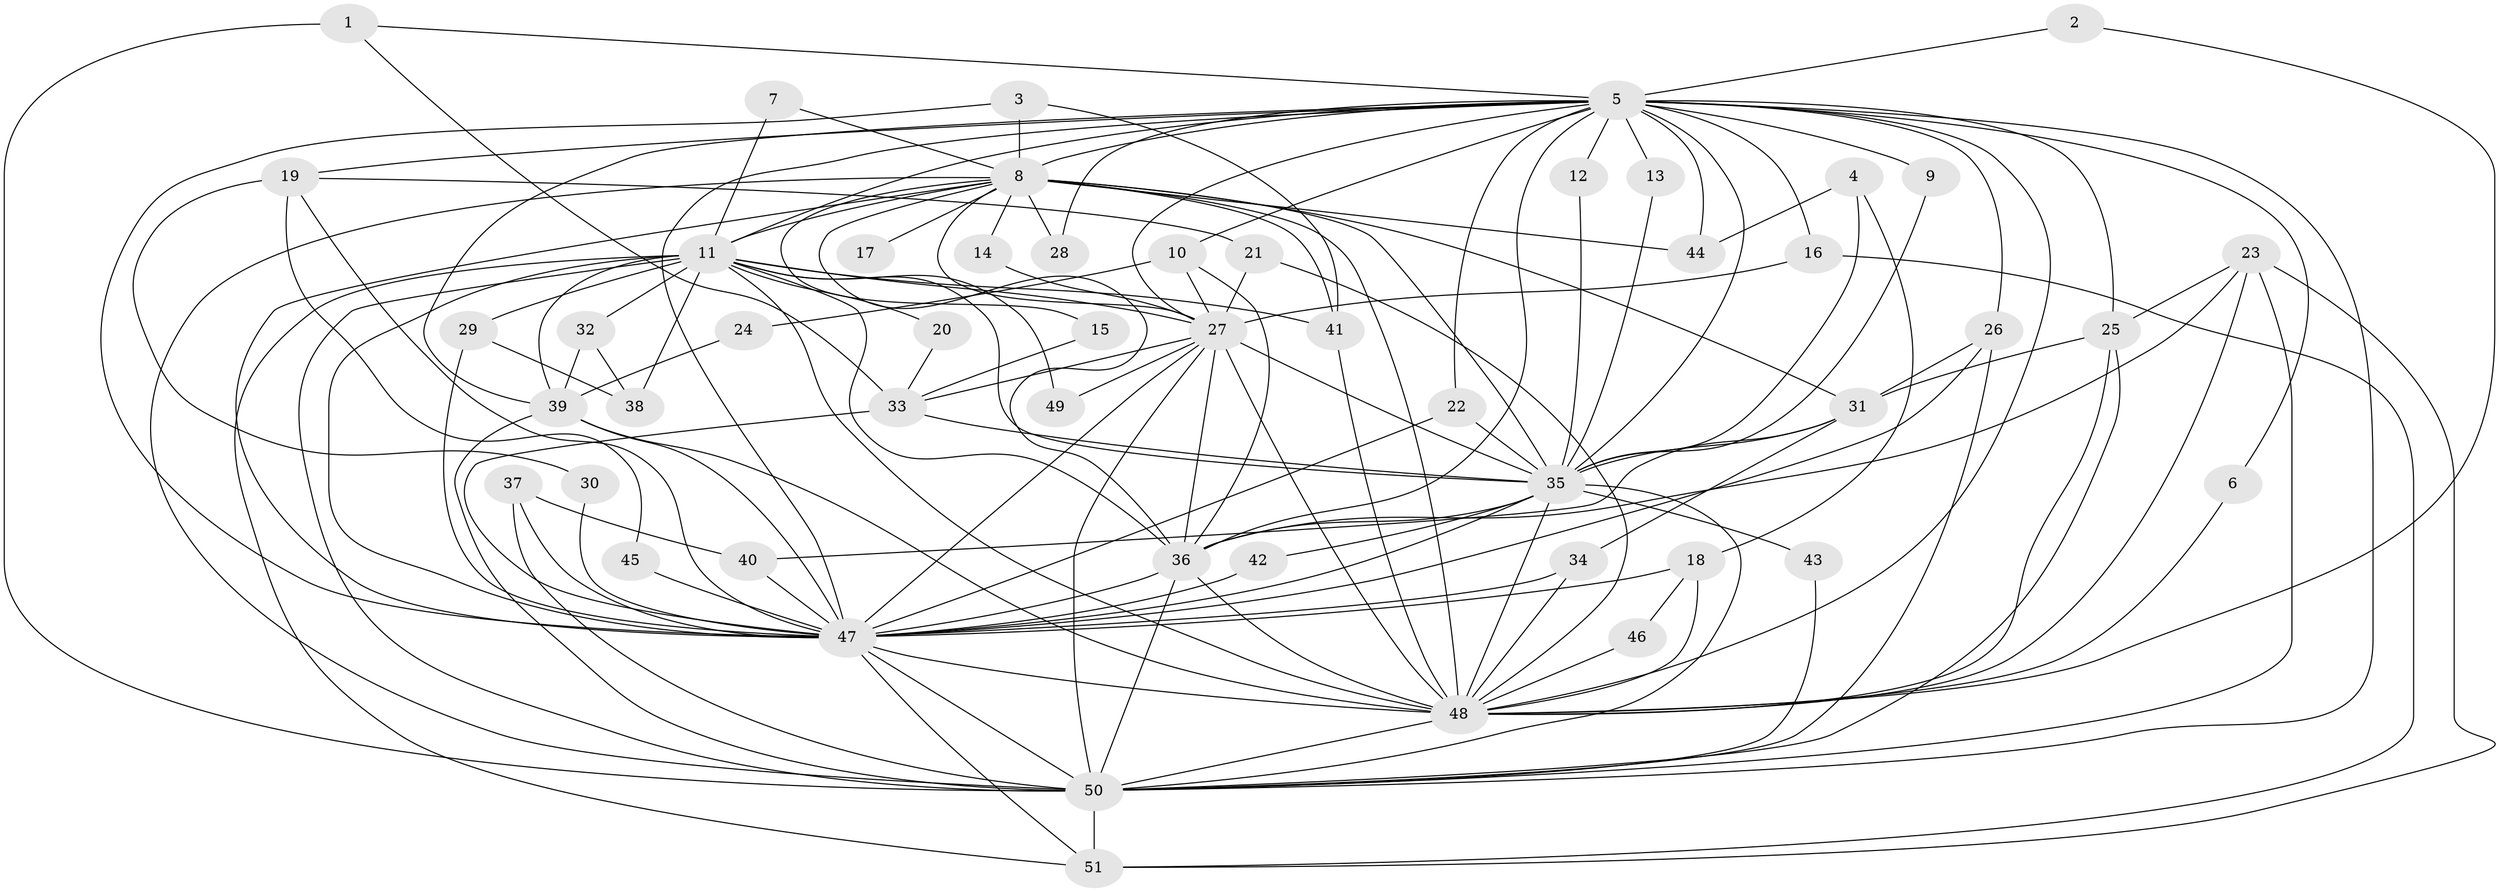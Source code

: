 // original degree distribution, {27: 0.009900990099009901, 24: 0.009900990099009901, 28: 0.009900990099009901, 25: 0.009900990099009901, 19: 0.019801980198019802, 18: 0.009900990099009901, 22: 0.009900990099009901, 17: 0.009900990099009901, 14: 0.009900990099009901, 3: 0.2376237623762376, 2: 0.5544554455445545, 5: 0.0297029702970297, 6: 0.0297029702970297, 4: 0.039603960396039604, 8: 0.009900990099009901}
// Generated by graph-tools (version 1.1) at 2025/01/03/09/25 03:01:26]
// undirected, 51 vertices, 142 edges
graph export_dot {
graph [start="1"]
  node [color=gray90,style=filled];
  1;
  2;
  3;
  4;
  5;
  6;
  7;
  8;
  9;
  10;
  11;
  12;
  13;
  14;
  15;
  16;
  17;
  18;
  19;
  20;
  21;
  22;
  23;
  24;
  25;
  26;
  27;
  28;
  29;
  30;
  31;
  32;
  33;
  34;
  35;
  36;
  37;
  38;
  39;
  40;
  41;
  42;
  43;
  44;
  45;
  46;
  47;
  48;
  49;
  50;
  51;
  1 -- 5 [weight=1.0];
  1 -- 33 [weight=1.0];
  1 -- 50 [weight=1.0];
  2 -- 5 [weight=1.0];
  2 -- 48 [weight=1.0];
  3 -- 8 [weight=1.0];
  3 -- 41 [weight=1.0];
  3 -- 47 [weight=1.0];
  4 -- 18 [weight=1.0];
  4 -- 35 [weight=1.0];
  4 -- 44 [weight=1.0];
  5 -- 6 [weight=1.0];
  5 -- 8 [weight=1.0];
  5 -- 9 [weight=1.0];
  5 -- 10 [weight=1.0];
  5 -- 11 [weight=1.0];
  5 -- 12 [weight=1.0];
  5 -- 13 [weight=1.0];
  5 -- 16 [weight=1.0];
  5 -- 19 [weight=1.0];
  5 -- 22 [weight=1.0];
  5 -- 25 [weight=1.0];
  5 -- 26 [weight=1.0];
  5 -- 27 [weight=1.0];
  5 -- 28 [weight=1.0];
  5 -- 35 [weight=3.0];
  5 -- 36 [weight=1.0];
  5 -- 39 [weight=1.0];
  5 -- 44 [weight=2.0];
  5 -- 47 [weight=3.0];
  5 -- 48 [weight=1.0];
  5 -- 50 [weight=1.0];
  6 -- 48 [weight=1.0];
  7 -- 8 [weight=1.0];
  7 -- 11 [weight=1.0];
  8 -- 11 [weight=1.0];
  8 -- 14 [weight=1.0];
  8 -- 15 [weight=1.0];
  8 -- 17 [weight=1.0];
  8 -- 27 [weight=1.0];
  8 -- 28 [weight=2.0];
  8 -- 31 [weight=2.0];
  8 -- 35 [weight=2.0];
  8 -- 36 [weight=1.0];
  8 -- 41 [weight=1.0];
  8 -- 44 [weight=2.0];
  8 -- 47 [weight=2.0];
  8 -- 48 [weight=1.0];
  8 -- 50 [weight=1.0];
  9 -- 35 [weight=1.0];
  10 -- 24 [weight=1.0];
  10 -- 27 [weight=1.0];
  10 -- 36 [weight=1.0];
  11 -- 20 [weight=1.0];
  11 -- 27 [weight=2.0];
  11 -- 29 [weight=1.0];
  11 -- 32 [weight=1.0];
  11 -- 35 [weight=1.0];
  11 -- 36 [weight=1.0];
  11 -- 38 [weight=1.0];
  11 -- 39 [weight=1.0];
  11 -- 41 [weight=1.0];
  11 -- 47 [weight=2.0];
  11 -- 48 [weight=1.0];
  11 -- 49 [weight=1.0];
  11 -- 50 [weight=1.0];
  11 -- 51 [weight=1.0];
  12 -- 35 [weight=1.0];
  13 -- 35 [weight=1.0];
  14 -- 27 [weight=1.0];
  15 -- 33 [weight=1.0];
  16 -- 27 [weight=1.0];
  16 -- 51 [weight=1.0];
  18 -- 46 [weight=1.0];
  18 -- 47 [weight=2.0];
  18 -- 48 [weight=2.0];
  19 -- 21 [weight=1.0];
  19 -- 30 [weight=1.0];
  19 -- 45 [weight=1.0];
  19 -- 47 [weight=2.0];
  20 -- 33 [weight=1.0];
  21 -- 27 [weight=1.0];
  21 -- 48 [weight=1.0];
  22 -- 35 [weight=1.0];
  22 -- 47 [weight=1.0];
  23 -- 25 [weight=1.0];
  23 -- 36 [weight=1.0];
  23 -- 48 [weight=1.0];
  23 -- 50 [weight=1.0];
  23 -- 51 [weight=1.0];
  24 -- 39 [weight=1.0];
  25 -- 31 [weight=1.0];
  25 -- 48 [weight=1.0];
  25 -- 50 [weight=1.0];
  26 -- 31 [weight=1.0];
  26 -- 47 [weight=1.0];
  26 -- 50 [weight=1.0];
  27 -- 33 [weight=1.0];
  27 -- 35 [weight=1.0];
  27 -- 36 [weight=2.0];
  27 -- 47 [weight=2.0];
  27 -- 48 [weight=1.0];
  27 -- 49 [weight=2.0];
  27 -- 50 [weight=1.0];
  29 -- 38 [weight=1.0];
  29 -- 47 [weight=1.0];
  30 -- 47 [weight=1.0];
  31 -- 34 [weight=1.0];
  31 -- 35 [weight=2.0];
  31 -- 40 [weight=1.0];
  32 -- 38 [weight=1.0];
  32 -- 39 [weight=1.0];
  33 -- 35 [weight=1.0];
  33 -- 47 [weight=1.0];
  34 -- 47 [weight=1.0];
  34 -- 48 [weight=1.0];
  35 -- 36 [weight=3.0];
  35 -- 42 [weight=1.0];
  35 -- 43 [weight=2.0];
  35 -- 47 [weight=2.0];
  35 -- 48 [weight=1.0];
  35 -- 50 [weight=1.0];
  36 -- 47 [weight=2.0];
  36 -- 48 [weight=1.0];
  36 -- 50 [weight=1.0];
  37 -- 40 [weight=1.0];
  37 -- 47 [weight=1.0];
  37 -- 50 [weight=1.0];
  39 -- 47 [weight=1.0];
  39 -- 48 [weight=1.0];
  39 -- 50 [weight=1.0];
  40 -- 47 [weight=1.0];
  41 -- 48 [weight=1.0];
  42 -- 47 [weight=1.0];
  43 -- 50 [weight=1.0];
  45 -- 47 [weight=2.0];
  46 -- 48 [weight=1.0];
  47 -- 48 [weight=3.0];
  47 -- 50 [weight=3.0];
  47 -- 51 [weight=1.0];
  48 -- 50 [weight=2.0];
  50 -- 51 [weight=1.0];
}
